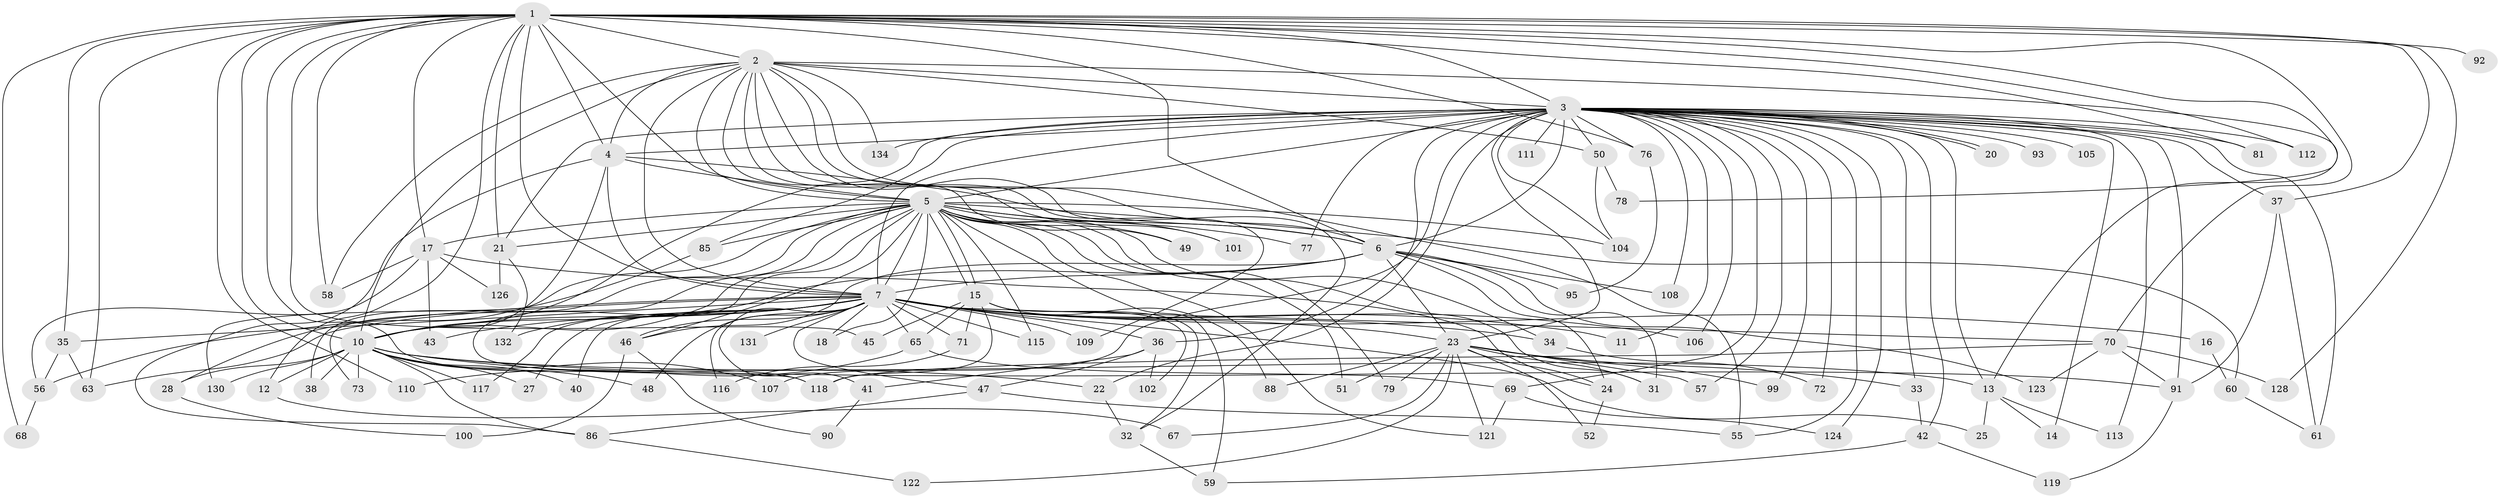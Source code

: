 // original degree distribution, {24: 0.007462686567164179, 19: 0.014925373134328358, 31: 0.007462686567164179, 11: 0.007462686567164179, 32: 0.014925373134328358, 16: 0.007462686567164179, 27: 0.007462686567164179, 22: 0.007462686567164179, 2: 0.5522388059701493, 3: 0.20149253731343283, 6: 0.022388059701492536, 9: 0.007462686567164179, 8: 0.014925373134328358, 5: 0.03731343283582089, 4: 0.08208955223880597, 12: 0.007462686567164179}
// Generated by graph-tools (version 1.1) at 2025/41/03/06/25 10:41:34]
// undirected, 102 vertices, 230 edges
graph export_dot {
graph [start="1"]
  node [color=gray90,style=filled];
  1 [super="+19"];
  2 [super="+39"];
  3 [super="+8"];
  4 [super="+54"];
  5 [super="+82"];
  6 [super="+29"];
  7 [super="+9"];
  10 [super="+26"];
  11;
  12;
  13 [super="+80"];
  14;
  15 [super="+129"];
  16;
  17 [super="+98"];
  18;
  20;
  21 [super="+62"];
  22;
  23 [super="+30"];
  24;
  25;
  27;
  28;
  31 [super="+75"];
  32 [super="+53"];
  33;
  34;
  35 [super="+94"];
  36 [super="+44"];
  37;
  38;
  40;
  41;
  42;
  43;
  45;
  46 [super="+66"];
  47;
  48;
  49;
  50;
  51;
  52;
  55 [super="+87"];
  56;
  57;
  58 [super="+64"];
  59 [super="+83"];
  60;
  61 [super="+74"];
  63 [super="+84"];
  65 [super="+114"];
  67;
  68;
  69;
  70 [super="+96"];
  71 [super="+103"];
  72;
  73;
  76;
  77;
  78;
  79;
  81;
  85 [super="+89"];
  86 [super="+127"];
  88;
  90;
  91 [super="+97"];
  92;
  93;
  95;
  99;
  100;
  101;
  102;
  104 [super="+125"];
  105;
  106;
  107;
  108;
  109;
  110;
  111;
  112;
  113;
  115;
  116;
  117;
  118 [super="+120"];
  119;
  121 [super="+133"];
  122;
  123;
  124;
  126;
  128;
  130;
  131;
  132;
  134;
  1 -- 2;
  1 -- 3 [weight=2];
  1 -- 4;
  1 -- 5;
  1 -- 6;
  1 -- 7 [weight=3];
  1 -- 10;
  1 -- 12;
  1 -- 17 [weight=2];
  1 -- 37;
  1 -- 58;
  1 -- 70;
  1 -- 76;
  1 -- 78;
  1 -- 81;
  1 -- 92 [weight=2];
  1 -- 110;
  1 -- 112;
  1 -- 128;
  1 -- 21;
  1 -- 35;
  1 -- 68;
  1 -- 45;
  1 -- 118;
  1 -- 63;
  2 -- 3 [weight=2];
  2 -- 4;
  2 -- 5;
  2 -- 6;
  2 -- 7 [weight=2];
  2 -- 10;
  2 -- 50;
  2 -- 55;
  2 -- 101;
  2 -- 109;
  2 -- 134;
  2 -- 13;
  2 -- 49;
  2 -- 58;
  2 -- 32;
  3 -- 4 [weight=2];
  3 -- 5 [weight=2];
  3 -- 6 [weight=2];
  3 -- 7 [weight=4];
  3 -- 10 [weight=3];
  3 -- 14;
  3 -- 20;
  3 -- 20;
  3 -- 21;
  3 -- 22;
  3 -- 23;
  3 -- 36;
  3 -- 37;
  3 -- 50;
  3 -- 57;
  3 -- 69;
  3 -- 76;
  3 -- 93 [weight=2];
  3 -- 104;
  3 -- 106;
  3 -- 107;
  3 -- 111 [weight=2];
  3 -- 112;
  3 -- 113;
  3 -- 124;
  3 -- 85 [weight=2];
  3 -- 134;
  3 -- 72;
  3 -- 11;
  3 -- 13;
  3 -- 77;
  3 -- 81;
  3 -- 33;
  3 -- 99;
  3 -- 105;
  3 -- 42;
  3 -- 108;
  3 -- 91;
  3 -- 61;
  3 -- 55;
  4 -- 5;
  4 -- 6;
  4 -- 7 [weight=2];
  4 -- 10;
  4 -- 86;
  5 -- 6;
  5 -- 7 [weight=2];
  5 -- 10 [weight=2];
  5 -- 15;
  5 -- 15;
  5 -- 17;
  5 -- 18;
  5 -- 21;
  5 -- 28;
  5 -- 31;
  5 -- 34;
  5 -- 38;
  5 -- 46;
  5 -- 49;
  5 -- 51;
  5 -- 60;
  5 -- 73;
  5 -- 77;
  5 -- 79;
  5 -- 101;
  5 -- 115;
  5 -- 118;
  5 -- 121;
  5 -- 85;
  5 -- 59;
  5 -- 104;
  6 -- 7 [weight=2];
  6 -- 10;
  6 -- 24;
  6 -- 31;
  6 -- 46;
  6 -- 95;
  6 -- 108;
  6 -- 123;
  6 -- 23;
  7 -- 10 [weight=2];
  7 -- 11;
  7 -- 40;
  7 -- 41;
  7 -- 47;
  7 -- 48;
  7 -- 63;
  7 -- 65 [weight=2];
  7 -- 131 [weight=2];
  7 -- 132;
  7 -- 70;
  7 -- 71 [weight=2];
  7 -- 16;
  7 -- 18;
  7 -- 23;
  7 -- 25;
  7 -- 27;
  7 -- 34;
  7 -- 35;
  7 -- 36 [weight=2];
  7 -- 106;
  7 -- 43;
  7 -- 109;
  7 -- 115;
  7 -- 116;
  7 -- 117;
  7 -- 56;
  7 -- 46;
  10 -- 12;
  10 -- 13;
  10 -- 22;
  10 -- 27;
  10 -- 28;
  10 -- 40;
  10 -- 48;
  10 -- 91;
  10 -- 107;
  10 -- 117;
  10 -- 130;
  10 -- 38;
  10 -- 86;
  10 -- 73;
  12 -- 67;
  13 -- 14;
  13 -- 25;
  13 -- 113;
  15 -- 32;
  15 -- 45;
  15 -- 65;
  15 -- 71;
  15 -- 88;
  15 -- 102;
  15 -- 118;
  16 -- 60;
  17 -- 24;
  17 -- 43;
  17 -- 56;
  17 -- 58;
  17 -- 126;
  21 -- 126;
  21 -- 132;
  22 -- 32;
  23 -- 99;
  23 -- 33;
  23 -- 67;
  23 -- 79;
  23 -- 51;
  23 -- 52;
  23 -- 24;
  23 -- 121;
  23 -- 122;
  23 -- 88;
  23 -- 57;
  23 -- 31;
  24 -- 52;
  28 -- 100;
  32 -- 59;
  33 -- 42;
  34 -- 72;
  35 -- 63;
  35 -- 56;
  36 -- 41;
  36 -- 47;
  36 -- 102;
  37 -- 61;
  37 -- 91;
  41 -- 90;
  42 -- 59;
  42 -- 119;
  46 -- 90;
  46 -- 100;
  47 -- 55;
  47 -- 86;
  50 -- 78;
  50 -- 104;
  56 -- 68;
  60 -- 61;
  65 -- 69;
  65 -- 110;
  69 -- 124;
  69 -- 121;
  70 -- 118;
  70 -- 123;
  70 -- 128;
  70 -- 91;
  71 -- 116;
  76 -- 95;
  85 -- 130;
  86 -- 122;
  91 -- 119;
}
